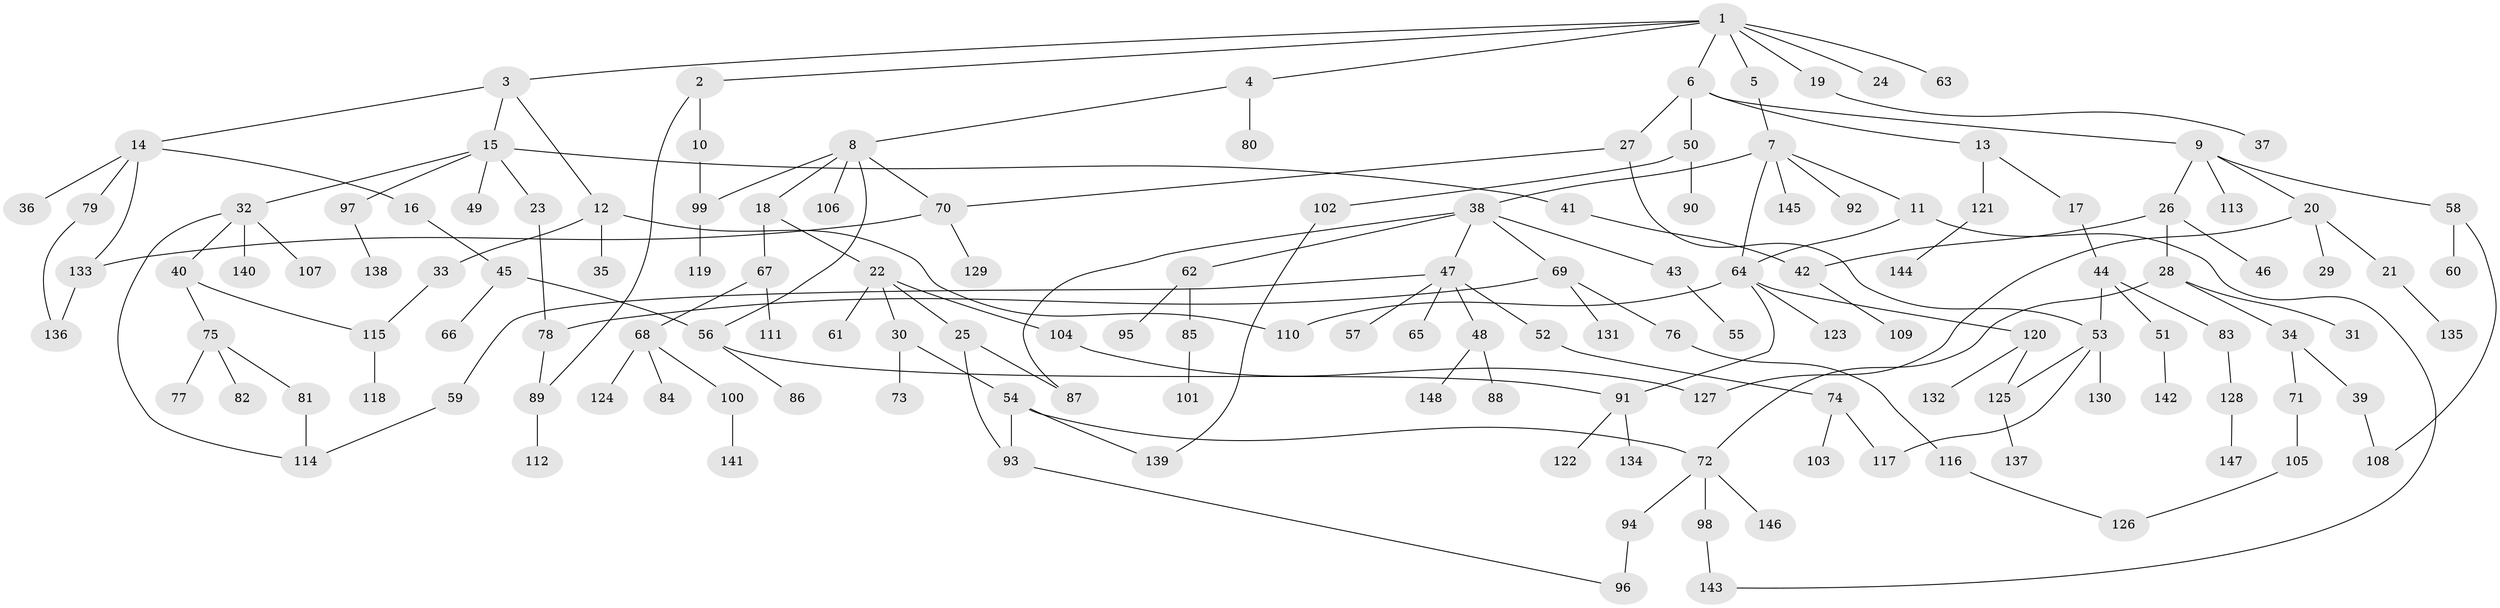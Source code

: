 // coarse degree distribution, {8: 0.009345794392523364, 3: 0.1588785046728972, 7: 0.037383177570093455, 2: 0.2616822429906542, 6: 0.04672897196261682, 5: 0.028037383177570093, 4: 0.056074766355140186, 1: 0.3925233644859813, 10: 0.009345794392523364}
// Generated by graph-tools (version 1.1) at 2025/41/03/06/25 10:41:31]
// undirected, 148 vertices, 173 edges
graph export_dot {
graph [start="1"]
  node [color=gray90,style=filled];
  1;
  2;
  3;
  4;
  5;
  6;
  7;
  8;
  9;
  10;
  11;
  12;
  13;
  14;
  15;
  16;
  17;
  18;
  19;
  20;
  21;
  22;
  23;
  24;
  25;
  26;
  27;
  28;
  29;
  30;
  31;
  32;
  33;
  34;
  35;
  36;
  37;
  38;
  39;
  40;
  41;
  42;
  43;
  44;
  45;
  46;
  47;
  48;
  49;
  50;
  51;
  52;
  53;
  54;
  55;
  56;
  57;
  58;
  59;
  60;
  61;
  62;
  63;
  64;
  65;
  66;
  67;
  68;
  69;
  70;
  71;
  72;
  73;
  74;
  75;
  76;
  77;
  78;
  79;
  80;
  81;
  82;
  83;
  84;
  85;
  86;
  87;
  88;
  89;
  90;
  91;
  92;
  93;
  94;
  95;
  96;
  97;
  98;
  99;
  100;
  101;
  102;
  103;
  104;
  105;
  106;
  107;
  108;
  109;
  110;
  111;
  112;
  113;
  114;
  115;
  116;
  117;
  118;
  119;
  120;
  121;
  122;
  123;
  124;
  125;
  126;
  127;
  128;
  129;
  130;
  131;
  132;
  133;
  134;
  135;
  136;
  137;
  138;
  139;
  140;
  141;
  142;
  143;
  144;
  145;
  146;
  147;
  148;
  1 -- 2;
  1 -- 3;
  1 -- 4;
  1 -- 5;
  1 -- 6;
  1 -- 19;
  1 -- 24;
  1 -- 63;
  2 -- 10;
  2 -- 89;
  3 -- 12;
  3 -- 14;
  3 -- 15;
  4 -- 8;
  4 -- 80;
  5 -- 7;
  6 -- 9;
  6 -- 13;
  6 -- 27;
  6 -- 50;
  7 -- 11;
  7 -- 38;
  7 -- 64;
  7 -- 92;
  7 -- 145;
  8 -- 18;
  8 -- 70;
  8 -- 106;
  8 -- 56;
  8 -- 99;
  9 -- 20;
  9 -- 26;
  9 -- 58;
  9 -- 113;
  10 -- 99;
  11 -- 143;
  11 -- 64;
  12 -- 33;
  12 -- 35;
  12 -- 110;
  13 -- 17;
  13 -- 121;
  14 -- 16;
  14 -- 36;
  14 -- 79;
  14 -- 133;
  15 -- 23;
  15 -- 32;
  15 -- 41;
  15 -- 49;
  15 -- 97;
  16 -- 45;
  17 -- 44;
  18 -- 22;
  18 -- 67;
  19 -- 37;
  20 -- 21;
  20 -- 29;
  20 -- 127;
  21 -- 135;
  22 -- 25;
  22 -- 30;
  22 -- 61;
  22 -- 104;
  23 -- 78;
  25 -- 87;
  25 -- 93;
  26 -- 28;
  26 -- 46;
  26 -- 42;
  27 -- 53;
  27 -- 70;
  28 -- 31;
  28 -- 34;
  28 -- 72;
  30 -- 54;
  30 -- 73;
  32 -- 40;
  32 -- 107;
  32 -- 140;
  32 -- 114;
  33 -- 115;
  34 -- 39;
  34 -- 71;
  38 -- 43;
  38 -- 47;
  38 -- 62;
  38 -- 69;
  38 -- 87;
  39 -- 108;
  40 -- 75;
  40 -- 115;
  41 -- 42;
  42 -- 109;
  43 -- 55;
  44 -- 51;
  44 -- 83;
  44 -- 53;
  45 -- 56;
  45 -- 66;
  47 -- 48;
  47 -- 52;
  47 -- 57;
  47 -- 59;
  47 -- 65;
  48 -- 88;
  48 -- 148;
  50 -- 90;
  50 -- 102;
  51 -- 142;
  52 -- 74;
  53 -- 130;
  53 -- 125;
  53 -- 117;
  54 -- 72;
  54 -- 93;
  54 -- 139;
  56 -- 86;
  56 -- 91;
  58 -- 60;
  58 -- 108;
  59 -- 114;
  62 -- 85;
  62 -- 95;
  64 -- 120;
  64 -- 123;
  64 -- 110;
  64 -- 91;
  67 -- 68;
  67 -- 111;
  68 -- 84;
  68 -- 100;
  68 -- 124;
  69 -- 76;
  69 -- 78;
  69 -- 131;
  70 -- 129;
  70 -- 133;
  71 -- 105;
  72 -- 94;
  72 -- 98;
  72 -- 146;
  74 -- 103;
  74 -- 117;
  75 -- 77;
  75 -- 81;
  75 -- 82;
  76 -- 116;
  78 -- 89;
  79 -- 136;
  81 -- 114;
  83 -- 128;
  85 -- 101;
  89 -- 112;
  91 -- 122;
  91 -- 134;
  93 -- 96;
  94 -- 96;
  97 -- 138;
  98 -- 143;
  99 -- 119;
  100 -- 141;
  102 -- 139;
  104 -- 127;
  105 -- 126;
  115 -- 118;
  116 -- 126;
  120 -- 125;
  120 -- 132;
  121 -- 144;
  125 -- 137;
  128 -- 147;
  133 -- 136;
}
